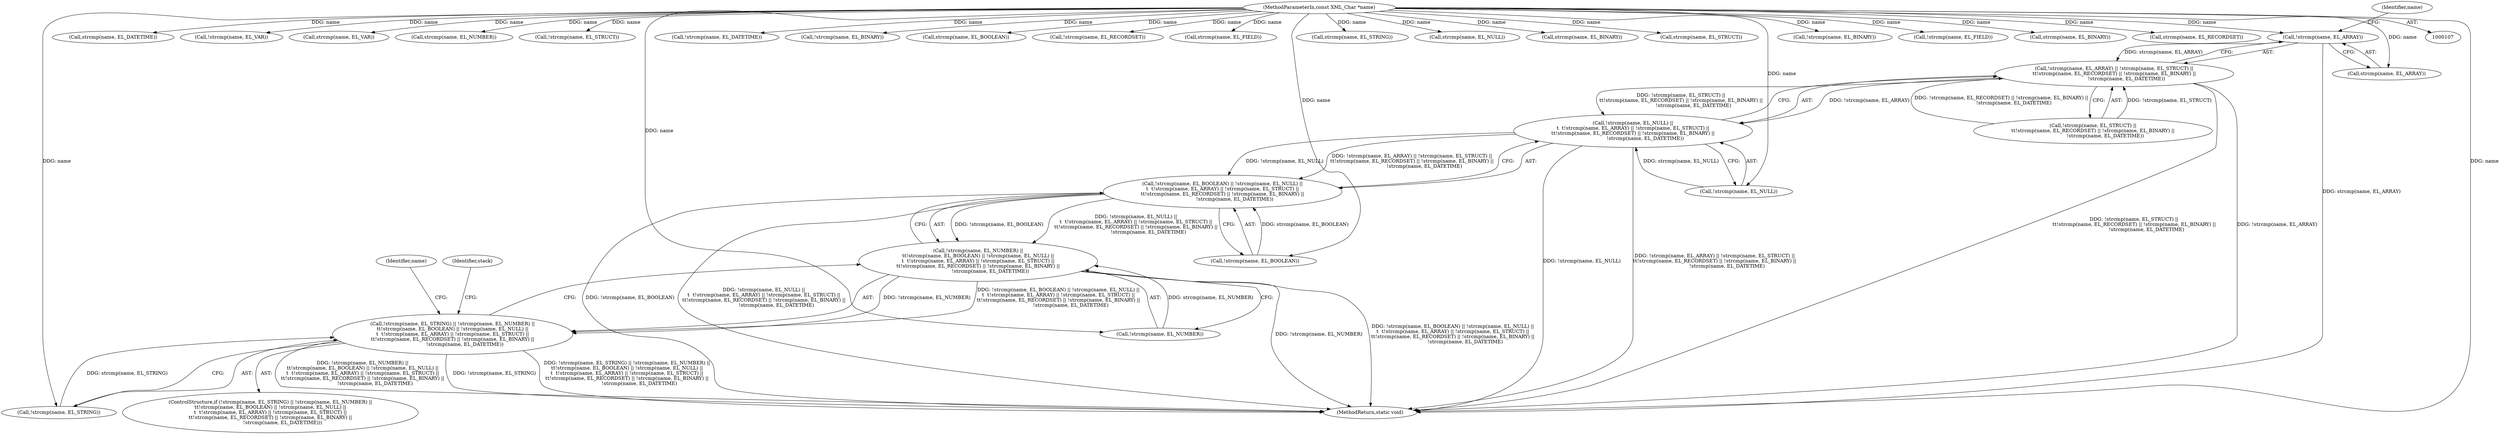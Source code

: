 digraph "0_php_b1bd4119bcafab6f9a8f84d92cd65eec3afeface@API" {
"1000154" [label="(Call,!strcmp(name, EL_ARRAY))"];
"1000109" [label="(MethodParameterIn,const XML_Char *name)"];
"1000153" [label="(Call,!strcmp(name, EL_ARRAY) || !strcmp(name, EL_STRUCT) ||\n\t\t!strcmp(name, EL_RECORDSET) || !strcmp(name, EL_BINARY) ||\n                !strcmp(name, EL_DATETIME))"];
"1000148" [label="(Call,!strcmp(name, EL_NULL) ||\n\t  \t!strcmp(name, EL_ARRAY) || !strcmp(name, EL_STRUCT) ||\n\t\t!strcmp(name, EL_RECORDSET) || !strcmp(name, EL_BINARY) ||\n                !strcmp(name, EL_DATETIME))"];
"1000143" [label="(Call,!strcmp(name, EL_BOOLEAN) || !strcmp(name, EL_NULL) ||\n\t  \t!strcmp(name, EL_ARRAY) || !strcmp(name, EL_STRUCT) ||\n\t\t!strcmp(name, EL_RECORDSET) || !strcmp(name, EL_BINARY) ||\n                !strcmp(name, EL_DATETIME))"];
"1000138" [label="(Call,!strcmp(name, EL_NUMBER) ||\n\t\t!strcmp(name, EL_BOOLEAN) || !strcmp(name, EL_NULL) ||\n\t  \t!strcmp(name, EL_ARRAY) || !strcmp(name, EL_STRUCT) ||\n\t\t!strcmp(name, EL_RECORDSET) || !strcmp(name, EL_BINARY) ||\n                !strcmp(name, EL_DATETIME))"];
"1000133" [label="(Call,!strcmp(name, EL_STRING) || !strcmp(name, EL_NUMBER) ||\n\t\t!strcmp(name, EL_BOOLEAN) || !strcmp(name, EL_NULL) ||\n\t  \t!strcmp(name, EL_ARRAY) || !strcmp(name, EL_STRUCT) ||\n\t\t!strcmp(name, EL_RECORDSET) || !strcmp(name, EL_BINARY) ||\n                !strcmp(name, EL_DATETIME))"];
"1000153" [label="(Call,!strcmp(name, EL_ARRAY) || !strcmp(name, EL_STRUCT) ||\n\t\t!strcmp(name, EL_RECORDSET) || !strcmp(name, EL_BINARY) ||\n                !strcmp(name, EL_DATETIME))"];
"1000528" [label="(MethodReturn,static void)"];
"1000174" [label="(Call,strcmp(name, EL_DATETIME))"];
"1000496" [label="(Call,!strcmp(name, EL_VAR))"];
"1000143" [label="(Call,!strcmp(name, EL_BOOLEAN) || !strcmp(name, EL_NULL) ||\n\t  \t!strcmp(name, EL_ARRAY) || !strcmp(name, EL_STRUCT) ||\n\t\t!strcmp(name, EL_RECORDSET) || !strcmp(name, EL_BINARY) ||\n                !strcmp(name, EL_DATETIME))"];
"1000497" [label="(Call,strcmp(name, EL_VAR))"];
"1000498" [label="(Identifier,name)"];
"1000148" [label="(Call,!strcmp(name, EL_NULL) ||\n\t  \t!strcmp(name, EL_ARRAY) || !strcmp(name, EL_STRUCT) ||\n\t\t!strcmp(name, EL_RECORDSET) || !strcmp(name, EL_BINARY) ||\n                !strcmp(name, EL_DATETIME))"];
"1000140" [label="(Call,strcmp(name, EL_NUMBER))"];
"1000159" [label="(Call,!strcmp(name, EL_STRUCT))"];
"1000139" [label="(Call,!strcmp(name, EL_NUMBER))"];
"1000173" [label="(Call,!strcmp(name, EL_DATETIME))"];
"1000212" [label="(Call,!strcmp(name, EL_BINARY))"];
"1000145" [label="(Call,strcmp(name, EL_BOOLEAN))"];
"1000164" [label="(Call,!strcmp(name, EL_RECORDSET))"];
"1000511" [label="(Call,strcmp(name, EL_FIELD))"];
"1000149" [label="(Call,!strcmp(name, EL_NULL))"];
"1000135" [label="(Call,strcmp(name, EL_STRING))"];
"1000150" [label="(Call,strcmp(name, EL_NULL))"];
"1000170" [label="(Call,strcmp(name, EL_BINARY))"];
"1000160" [label="(Call,strcmp(name, EL_STRUCT))"];
"1000134" [label="(Call,!strcmp(name, EL_STRING))"];
"1000155" [label="(Call,strcmp(name, EL_ARRAY))"];
"1000169" [label="(Call,!strcmp(name, EL_BINARY))"];
"1000510" [label="(Call,!strcmp(name, EL_FIELD))"];
"1000161" [label="(Identifier,name)"];
"1000158" [label="(Call,!strcmp(name, EL_STRUCT) ||\n\t\t!strcmp(name, EL_RECORDSET) || !strcmp(name, EL_BINARY) ||\n                !strcmp(name, EL_DATETIME))"];
"1000132" [label="(ControlStructure,if (!strcmp(name, EL_STRING) || !strcmp(name, EL_NUMBER) ||\n\t\t!strcmp(name, EL_BOOLEAN) || !strcmp(name, EL_NULL) ||\n\t  \t!strcmp(name, EL_ARRAY) || !strcmp(name, EL_STRUCT) ||\n\t\t!strcmp(name, EL_RECORDSET) || !strcmp(name, EL_BINARY) ||\n                !strcmp(name, EL_DATETIME)))"];
"1000133" [label="(Call,!strcmp(name, EL_STRING) || !strcmp(name, EL_NUMBER) ||\n\t\t!strcmp(name, EL_BOOLEAN) || !strcmp(name, EL_NULL) ||\n\t  \t!strcmp(name, EL_ARRAY) || !strcmp(name, EL_STRUCT) ||\n\t\t!strcmp(name, EL_RECORDSET) || !strcmp(name, EL_BINARY) ||\n                !strcmp(name, EL_DATETIME))"];
"1000154" [label="(Call,!strcmp(name, EL_ARRAY))"];
"1000213" [label="(Call,strcmp(name, EL_BINARY))"];
"1000109" [label="(MethodParameterIn,const XML_Char *name)"];
"1000138" [label="(Call,!strcmp(name, EL_NUMBER) ||\n\t\t!strcmp(name, EL_BOOLEAN) || !strcmp(name, EL_NULL) ||\n\t  \t!strcmp(name, EL_ARRAY) || !strcmp(name, EL_STRUCT) ||\n\t\t!strcmp(name, EL_RECORDSET) || !strcmp(name, EL_BINARY) ||\n                !strcmp(name, EL_DATETIME))"];
"1000165" [label="(Call,strcmp(name, EL_RECORDSET))"];
"1000179" [label="(Identifier,stack)"];
"1000144" [label="(Call,!strcmp(name, EL_BOOLEAN))"];
"1000154" -> "1000153"  [label="AST: "];
"1000154" -> "1000155"  [label="CFG: "];
"1000155" -> "1000154"  [label="AST: "];
"1000161" -> "1000154"  [label="CFG: "];
"1000153" -> "1000154"  [label="CFG: "];
"1000154" -> "1000528"  [label="DDG: strcmp(name, EL_ARRAY)"];
"1000154" -> "1000153"  [label="DDG: strcmp(name, EL_ARRAY)"];
"1000109" -> "1000154"  [label="DDG: name"];
"1000109" -> "1000107"  [label="AST: "];
"1000109" -> "1000528"  [label="DDG: name"];
"1000109" -> "1000134"  [label="DDG: name"];
"1000109" -> "1000135"  [label="DDG: name"];
"1000109" -> "1000139"  [label="DDG: name"];
"1000109" -> "1000140"  [label="DDG: name"];
"1000109" -> "1000144"  [label="DDG: name"];
"1000109" -> "1000145"  [label="DDG: name"];
"1000109" -> "1000149"  [label="DDG: name"];
"1000109" -> "1000150"  [label="DDG: name"];
"1000109" -> "1000155"  [label="DDG: name"];
"1000109" -> "1000159"  [label="DDG: name"];
"1000109" -> "1000160"  [label="DDG: name"];
"1000109" -> "1000164"  [label="DDG: name"];
"1000109" -> "1000165"  [label="DDG: name"];
"1000109" -> "1000169"  [label="DDG: name"];
"1000109" -> "1000170"  [label="DDG: name"];
"1000109" -> "1000173"  [label="DDG: name"];
"1000109" -> "1000174"  [label="DDG: name"];
"1000109" -> "1000212"  [label="DDG: name"];
"1000109" -> "1000213"  [label="DDG: name"];
"1000109" -> "1000496"  [label="DDG: name"];
"1000109" -> "1000497"  [label="DDG: name"];
"1000109" -> "1000510"  [label="DDG: name"];
"1000109" -> "1000511"  [label="DDG: name"];
"1000153" -> "1000148"  [label="AST: "];
"1000153" -> "1000158"  [label="CFG: "];
"1000158" -> "1000153"  [label="AST: "];
"1000148" -> "1000153"  [label="CFG: "];
"1000153" -> "1000528"  [label="DDG: !strcmp(name, EL_STRUCT) ||\n\t\t!strcmp(name, EL_RECORDSET) || !strcmp(name, EL_BINARY) ||\n                !strcmp(name, EL_DATETIME)"];
"1000153" -> "1000528"  [label="DDG: !strcmp(name, EL_ARRAY)"];
"1000153" -> "1000148"  [label="DDG: !strcmp(name, EL_ARRAY)"];
"1000153" -> "1000148"  [label="DDG: !strcmp(name, EL_STRUCT) ||\n\t\t!strcmp(name, EL_RECORDSET) || !strcmp(name, EL_BINARY) ||\n                !strcmp(name, EL_DATETIME)"];
"1000158" -> "1000153"  [label="DDG: !strcmp(name, EL_STRUCT)"];
"1000158" -> "1000153"  [label="DDG: !strcmp(name, EL_RECORDSET) || !strcmp(name, EL_BINARY) ||\n                !strcmp(name, EL_DATETIME)"];
"1000148" -> "1000143"  [label="AST: "];
"1000148" -> "1000149"  [label="CFG: "];
"1000149" -> "1000148"  [label="AST: "];
"1000143" -> "1000148"  [label="CFG: "];
"1000148" -> "1000528"  [label="DDG: !strcmp(name, EL_NULL)"];
"1000148" -> "1000528"  [label="DDG: !strcmp(name, EL_ARRAY) || !strcmp(name, EL_STRUCT) ||\n\t\t!strcmp(name, EL_RECORDSET) || !strcmp(name, EL_BINARY) ||\n                !strcmp(name, EL_DATETIME)"];
"1000148" -> "1000143"  [label="DDG: !strcmp(name, EL_NULL)"];
"1000148" -> "1000143"  [label="DDG: !strcmp(name, EL_ARRAY) || !strcmp(name, EL_STRUCT) ||\n\t\t!strcmp(name, EL_RECORDSET) || !strcmp(name, EL_BINARY) ||\n                !strcmp(name, EL_DATETIME)"];
"1000149" -> "1000148"  [label="DDG: strcmp(name, EL_NULL)"];
"1000143" -> "1000138"  [label="AST: "];
"1000143" -> "1000144"  [label="CFG: "];
"1000144" -> "1000143"  [label="AST: "];
"1000138" -> "1000143"  [label="CFG: "];
"1000143" -> "1000528"  [label="DDG: !strcmp(name, EL_BOOLEAN)"];
"1000143" -> "1000528"  [label="DDG: !strcmp(name, EL_NULL) ||\n\t  \t!strcmp(name, EL_ARRAY) || !strcmp(name, EL_STRUCT) ||\n\t\t!strcmp(name, EL_RECORDSET) || !strcmp(name, EL_BINARY) ||\n                !strcmp(name, EL_DATETIME)"];
"1000143" -> "1000138"  [label="DDG: !strcmp(name, EL_BOOLEAN)"];
"1000143" -> "1000138"  [label="DDG: !strcmp(name, EL_NULL) ||\n\t  \t!strcmp(name, EL_ARRAY) || !strcmp(name, EL_STRUCT) ||\n\t\t!strcmp(name, EL_RECORDSET) || !strcmp(name, EL_BINARY) ||\n                !strcmp(name, EL_DATETIME)"];
"1000144" -> "1000143"  [label="DDG: strcmp(name, EL_BOOLEAN)"];
"1000138" -> "1000133"  [label="AST: "];
"1000138" -> "1000139"  [label="CFG: "];
"1000139" -> "1000138"  [label="AST: "];
"1000133" -> "1000138"  [label="CFG: "];
"1000138" -> "1000528"  [label="DDG: !strcmp(name, EL_NUMBER)"];
"1000138" -> "1000528"  [label="DDG: !strcmp(name, EL_BOOLEAN) || !strcmp(name, EL_NULL) ||\n\t  \t!strcmp(name, EL_ARRAY) || !strcmp(name, EL_STRUCT) ||\n\t\t!strcmp(name, EL_RECORDSET) || !strcmp(name, EL_BINARY) ||\n                !strcmp(name, EL_DATETIME)"];
"1000138" -> "1000133"  [label="DDG: !strcmp(name, EL_NUMBER)"];
"1000138" -> "1000133"  [label="DDG: !strcmp(name, EL_BOOLEAN) || !strcmp(name, EL_NULL) ||\n\t  \t!strcmp(name, EL_ARRAY) || !strcmp(name, EL_STRUCT) ||\n\t\t!strcmp(name, EL_RECORDSET) || !strcmp(name, EL_BINARY) ||\n                !strcmp(name, EL_DATETIME)"];
"1000139" -> "1000138"  [label="DDG: strcmp(name, EL_NUMBER)"];
"1000133" -> "1000132"  [label="AST: "];
"1000133" -> "1000134"  [label="CFG: "];
"1000134" -> "1000133"  [label="AST: "];
"1000179" -> "1000133"  [label="CFG: "];
"1000498" -> "1000133"  [label="CFG: "];
"1000133" -> "1000528"  [label="DDG: !strcmp(name, EL_STRING)"];
"1000133" -> "1000528"  [label="DDG: !strcmp(name, EL_STRING) || !strcmp(name, EL_NUMBER) ||\n\t\t!strcmp(name, EL_BOOLEAN) || !strcmp(name, EL_NULL) ||\n\t  \t!strcmp(name, EL_ARRAY) || !strcmp(name, EL_STRUCT) ||\n\t\t!strcmp(name, EL_RECORDSET) || !strcmp(name, EL_BINARY) ||\n                !strcmp(name, EL_DATETIME)"];
"1000133" -> "1000528"  [label="DDG: !strcmp(name, EL_NUMBER) ||\n\t\t!strcmp(name, EL_BOOLEAN) || !strcmp(name, EL_NULL) ||\n\t  \t!strcmp(name, EL_ARRAY) || !strcmp(name, EL_STRUCT) ||\n\t\t!strcmp(name, EL_RECORDSET) || !strcmp(name, EL_BINARY) ||\n                !strcmp(name, EL_DATETIME)"];
"1000134" -> "1000133"  [label="DDG: strcmp(name, EL_STRING)"];
}
